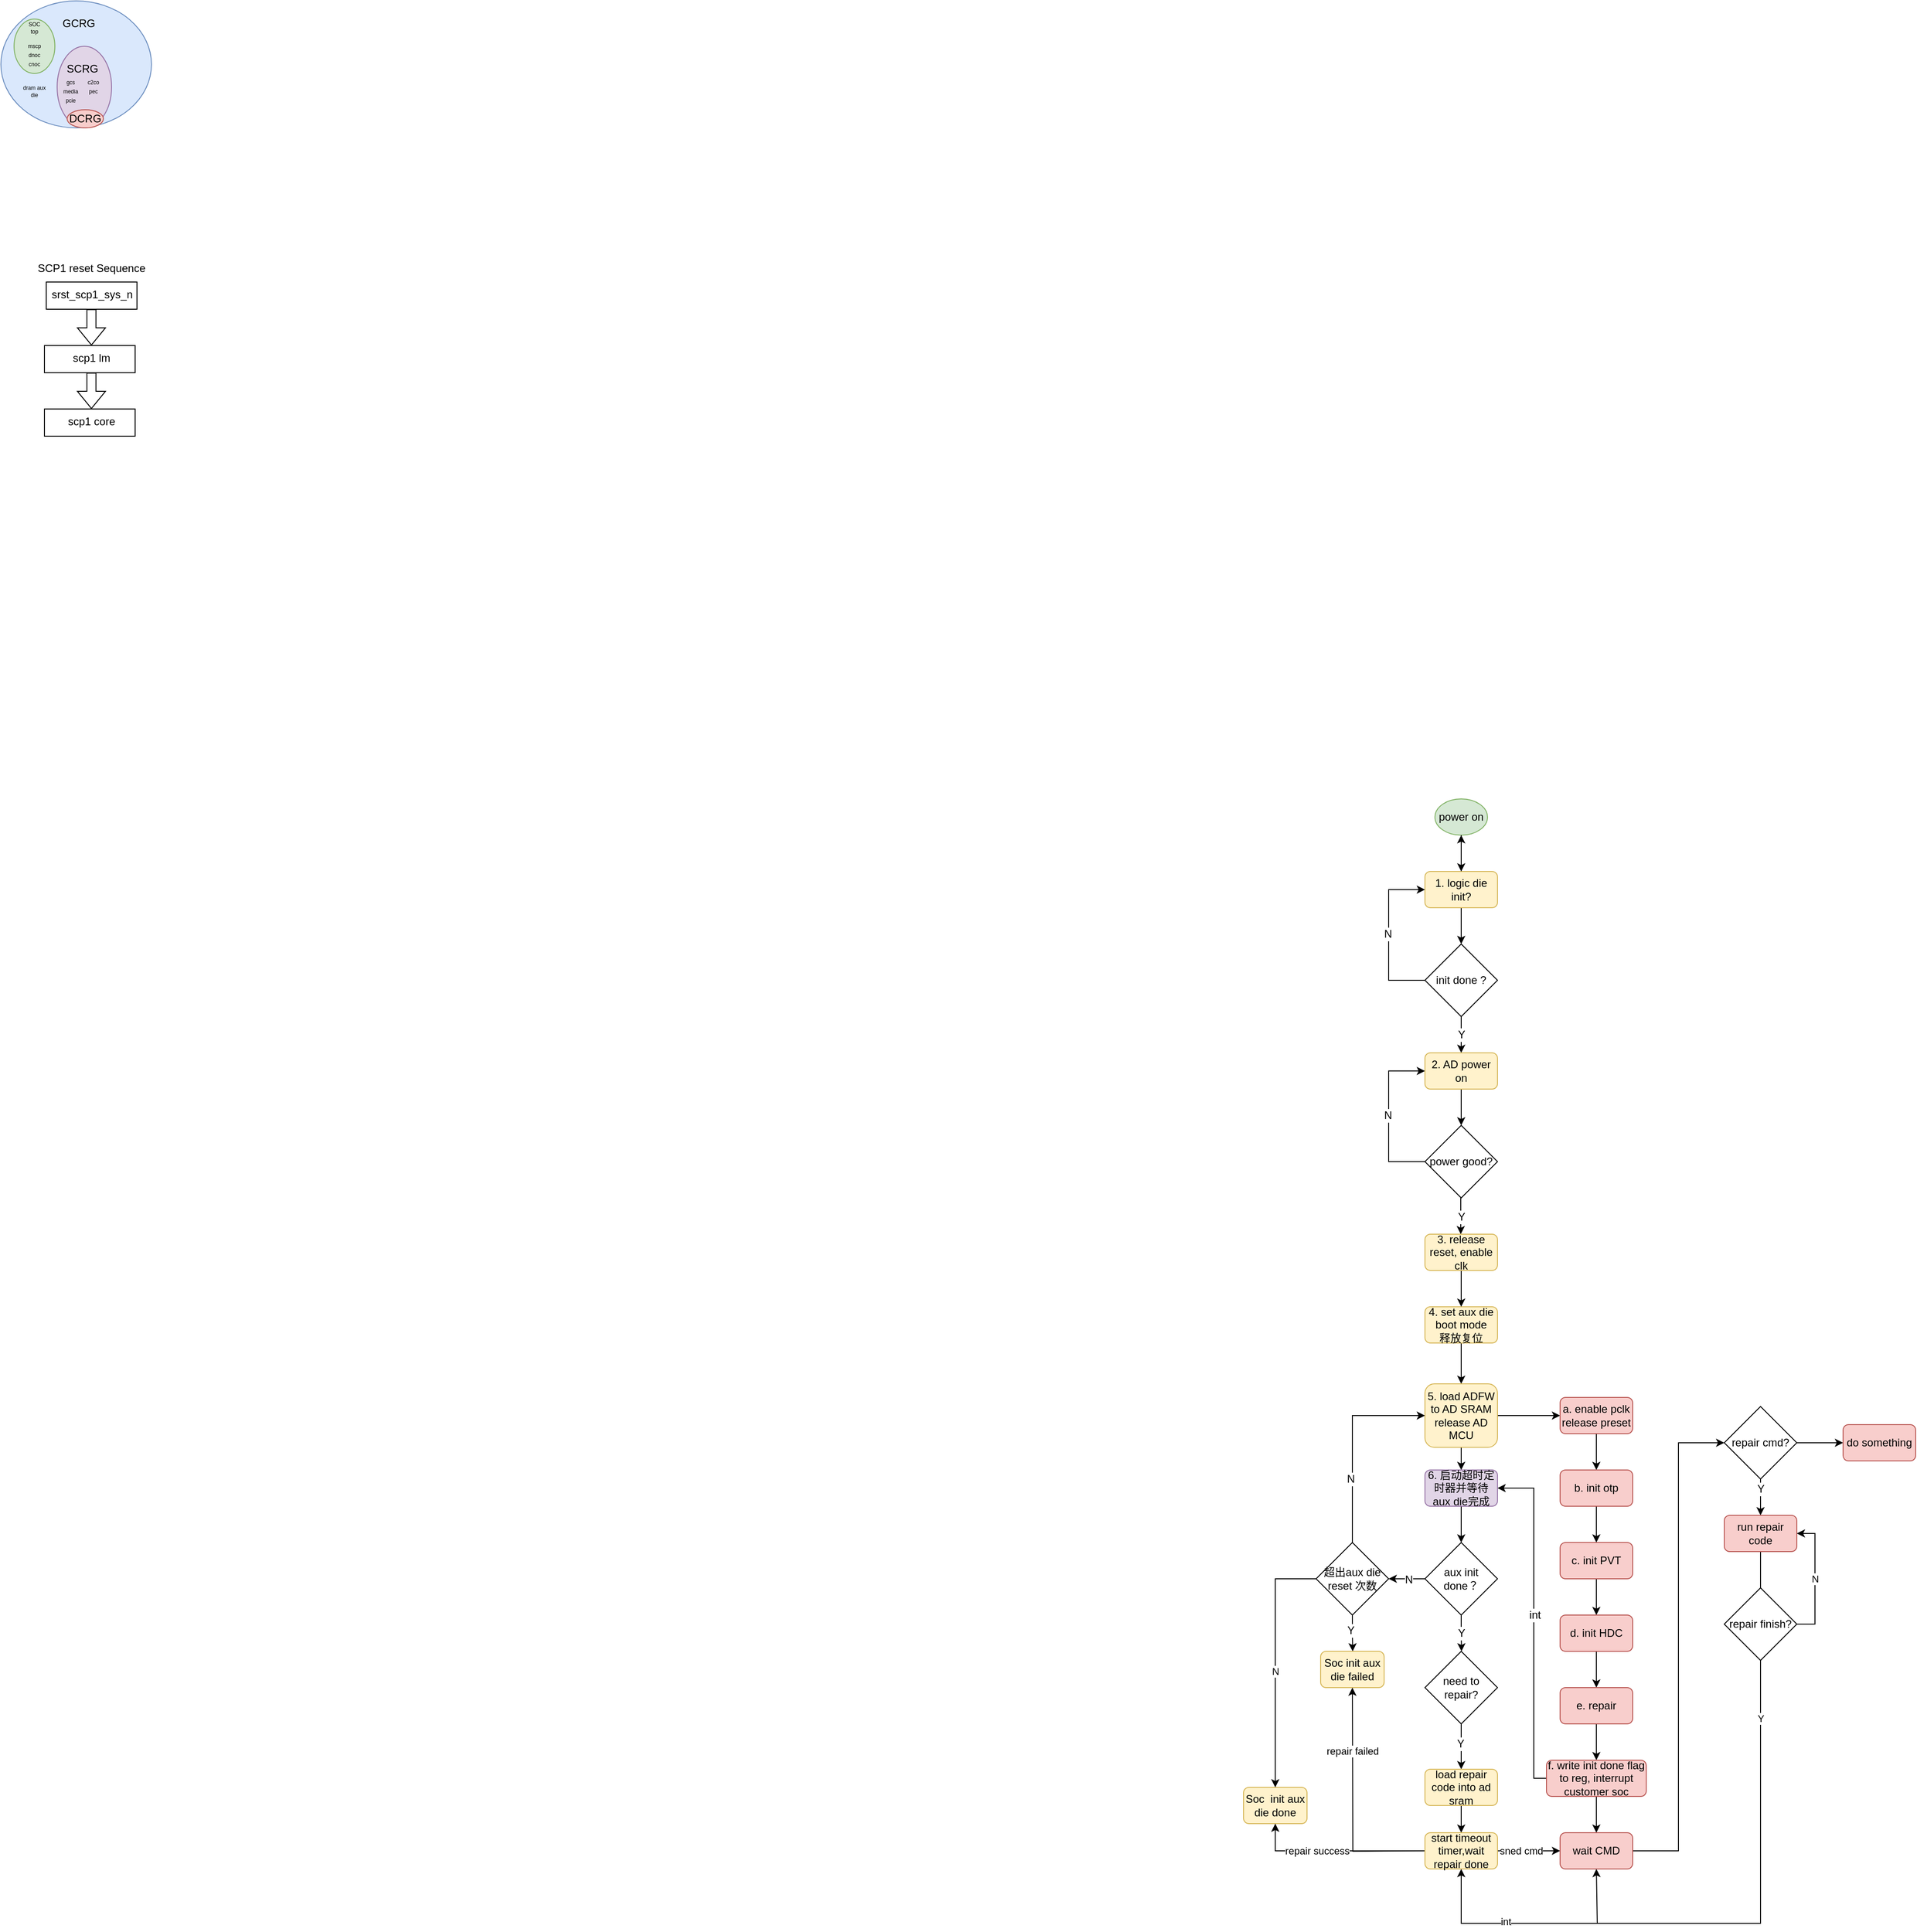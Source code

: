 <mxfile version="25.0.1">
  <diagram name="第 1 页" id="46fL1lXNJR9uM7ggilB-">
    <mxGraphModel dx="1378" dy="832" grid="1" gridSize="10" guides="1" tooltips="1" connect="1" arrows="1" fold="1" page="1" pageScale="1" pageWidth="3300" pageHeight="4681" math="0" shadow="0">
      <root>
        <mxCell id="0" />
        <mxCell id="1" parent="0" />
        <mxCell id="43JC9lhxO4K5G4KCc76D-29" value="" style="group" parent="1" vertex="1" connectable="0">
          <mxGeometry x="50" y="90" width="166" height="140" as="geometry" />
        </mxCell>
        <mxCell id="43JC9lhxO4K5G4KCc76D-1" value="" style="ellipse;whiteSpace=wrap;html=1;fillColor=#dae8fc;strokeColor=#6c8ebf;" parent="43JC9lhxO4K5G4KCc76D-29" vertex="1">
          <mxGeometry width="166" height="140" as="geometry" />
        </mxCell>
        <mxCell id="43JC9lhxO4K5G4KCc76D-12" value="" style="ellipse;whiteSpace=wrap;html=1;fillColor=#d5e8d4;strokeColor=#82b366;" parent="43JC9lhxO4K5G4KCc76D-29" vertex="1">
          <mxGeometry x="14.5" y="20" width="45" height="60" as="geometry" />
        </mxCell>
        <mxCell id="43JC9lhxO4K5G4KCc76D-3" value="GCRG" style="text;html=1;align=center;verticalAlign=middle;whiteSpace=wrap;rounded=0;" parent="43JC9lhxO4K5G4KCc76D-29" vertex="1">
          <mxGeometry x="73" y="20" width="26" height="10" as="geometry" />
        </mxCell>
        <mxCell id="43JC9lhxO4K5G4KCc76D-4" value="mscp" style="text;html=1;align=center;verticalAlign=middle;whiteSpace=wrap;rounded=0;fontSize=6;" parent="43JC9lhxO4K5G4KCc76D-29" vertex="1">
          <mxGeometry x="22" y="40" width="30" height="20" as="geometry" />
        </mxCell>
        <mxCell id="43JC9lhxO4K5G4KCc76D-5" value="dnoc" style="text;html=1;align=center;verticalAlign=middle;whiteSpace=wrap;rounded=0;fontSize=6;" parent="43JC9lhxO4K5G4KCc76D-29" vertex="1">
          <mxGeometry x="22" y="50" width="30" height="20" as="geometry" />
        </mxCell>
        <mxCell id="43JC9lhxO4K5G4KCc76D-6" value="cnoc" style="text;html=1;align=center;verticalAlign=middle;whiteSpace=wrap;rounded=0;fontSize=6;" parent="43JC9lhxO4K5G4KCc76D-29" vertex="1">
          <mxGeometry x="22" y="60" width="30" height="20" as="geometry" />
        </mxCell>
        <mxCell id="43JC9lhxO4K5G4KCc76D-10" value="dram aux die" style="text;html=1;align=center;verticalAlign=middle;whiteSpace=wrap;rounded=0;fontSize=6;" parent="43JC9lhxO4K5G4KCc76D-29" vertex="1">
          <mxGeometry x="22" y="90" width="30" height="20" as="geometry" />
        </mxCell>
        <mxCell id="43JC9lhxO4K5G4KCc76D-15" value="" style="ellipse;whiteSpace=wrap;html=1;fillColor=#e1d5e7;strokeColor=#9673a6;" parent="43JC9lhxO4K5G4KCc76D-29" vertex="1">
          <mxGeometry x="62" y="50" width="60" height="90" as="geometry" />
        </mxCell>
        <mxCell id="43JC9lhxO4K5G4KCc76D-14" value="SOC&lt;div&gt;top&lt;/div&gt;" style="text;html=1;align=center;verticalAlign=middle;whiteSpace=wrap;rounded=0;fontSize=6;" parent="43JC9lhxO4K5G4KCc76D-29" vertex="1">
          <mxGeometry x="22" y="20" width="30" height="20" as="geometry" />
        </mxCell>
        <mxCell id="43JC9lhxO4K5G4KCc76D-16" value="SCRG" style="text;html=1;align=center;verticalAlign=middle;whiteSpace=wrap;rounded=0;" parent="43JC9lhxO4K5G4KCc76D-29" vertex="1">
          <mxGeometry x="76.5" y="70" width="26" height="10" as="geometry" />
        </mxCell>
        <mxCell id="43JC9lhxO4K5G4KCc76D-17" value="gcs" style="text;html=1;align=center;verticalAlign=middle;whiteSpace=wrap;rounded=0;fontSize=6;" parent="43JC9lhxO4K5G4KCc76D-29" vertex="1">
          <mxGeometry x="62" y="80" width="30" height="20" as="geometry" />
        </mxCell>
        <mxCell id="43JC9lhxO4K5G4KCc76D-19" value="media" style="text;html=1;align=center;verticalAlign=middle;whiteSpace=wrap;rounded=0;fontSize=6;" parent="43JC9lhxO4K5G4KCc76D-29" vertex="1">
          <mxGeometry x="62" y="90" width="30" height="20" as="geometry" />
        </mxCell>
        <mxCell id="43JC9lhxO4K5G4KCc76D-20" value="pcie" style="text;html=1;align=center;verticalAlign=middle;whiteSpace=wrap;rounded=0;fontSize=6;" parent="43JC9lhxO4K5G4KCc76D-29" vertex="1">
          <mxGeometry x="62" y="100" width="30" height="20" as="geometry" />
        </mxCell>
        <mxCell id="43JC9lhxO4K5G4KCc76D-22" value="c2co" style="text;html=1;align=center;verticalAlign=middle;whiteSpace=wrap;rounded=0;fontSize=6;" parent="43JC9lhxO4K5G4KCc76D-29" vertex="1">
          <mxGeometry x="87" y="80" width="30" height="20" as="geometry" />
        </mxCell>
        <mxCell id="43JC9lhxO4K5G4KCc76D-23" value="pec" style="text;html=1;align=center;verticalAlign=middle;whiteSpace=wrap;rounded=0;fontSize=6;" parent="43JC9lhxO4K5G4KCc76D-29" vertex="1">
          <mxGeometry x="87" y="90" width="30" height="20" as="geometry" />
        </mxCell>
        <mxCell id="43JC9lhxO4K5G4KCc76D-24" value="DCRG" style="ellipse;whiteSpace=wrap;html=1;fillColor=#f8cecc;strokeColor=#b85450;" parent="43JC9lhxO4K5G4KCc76D-29" vertex="1">
          <mxGeometry x="73" y="120" width="40" height="20" as="geometry" />
        </mxCell>
        <mxCell id="43JC9lhxO4K5G4KCc76D-36" value="" style="group" parent="1" vertex="1" connectable="0">
          <mxGeometry x="84" y="370" width="132" height="200" as="geometry" />
        </mxCell>
        <mxCell id="43JC9lhxO4K5G4KCc76D-25" value="SCP1 reset Sequence" style="text;html=1;align=center;verticalAlign=middle;whiteSpace=wrap;rounded=0;" parent="43JC9lhxO4K5G4KCc76D-36" vertex="1">
          <mxGeometry width="132" height="30" as="geometry" />
        </mxCell>
        <mxCell id="43JC9lhxO4K5G4KCc76D-27" value="" style="rounded=0;whiteSpace=wrap;html=1;" parent="43JC9lhxO4K5G4KCc76D-36" vertex="1">
          <mxGeometry x="16" y="30" width="100" height="30" as="geometry" />
        </mxCell>
        <mxCell id="43JC9lhxO4K5G4KCc76D-26" value="&lt;div data-page-id=&quot;Pw6XdwjNvok7TUxngfVcSIKwnlc&quot; data-lark-html-role=&quot;root&quot; data-docx-has-block-data=&quot;false&quot;&gt;&lt;div class=&quot;ace-line ace-line old-record-id-SQWmdt7z1oqKN5xYYuCcsvaNnDd&quot;&gt;srst_scp1_sys_n&lt;/div&gt;&lt;/div&gt;&lt;span data-lark-record-data=&quot;{&amp;quot;rootId&amp;quot;:&amp;quot;Pw6XdwjNvok7TUxngfVcSIKwnlc&amp;quot;,&amp;quot;text&amp;quot;:{&amp;quot;initialAttributedTexts&amp;quot;:{&amp;quot;text&amp;quot;:{&amp;quot;0&amp;quot;:&amp;quot;srst_scp1_sys_n&amp;quot;},&amp;quot;attribs&amp;quot;:{&amp;quot;0&amp;quot;:&amp;quot;*0+f&amp;quot;}},&amp;quot;apool&amp;quot;:{&amp;quot;numToAttrib&amp;quot;:{&amp;quot;0&amp;quot;:[&amp;quot;author&amp;quot;,&amp;quot;7396181384320237572&amp;quot;]},&amp;quot;nextNum&amp;quot;:1}},&amp;quot;type&amp;quot;:&amp;quot;text&amp;quot;,&amp;quot;referenceRecordMap&amp;quot;:{},&amp;quot;extra&amp;quot;:{&amp;quot;channel&amp;quot;:&amp;quot;saas&amp;quot;,&amp;quot;pasteRandomId&amp;quot;:&amp;quot;677e7be1-af29-4d60-ab0a-0fdef0c1a2f3&amp;quot;,&amp;quot;mention_page_title&amp;quot;:{},&amp;quot;external_mention_url&amp;quot;:{}},&amp;quot;isKeepQuoteContainer&amp;quot;:false,&amp;quot;isFromCode&amp;quot;:false,&amp;quot;selection&amp;quot;:[{&amp;quot;id&amp;quot;:1236,&amp;quot;type&amp;quot;:&amp;quot;text&amp;quot;,&amp;quot;selection&amp;quot;:{&amp;quot;start&amp;quot;:0,&amp;quot;end&amp;quot;:15},&amp;quot;recordId&amp;quot;:&amp;quot;SQWmdt7z1oqKN5xYYuCcsvaNnDd&amp;quot;}],&amp;quot;payloadMap&amp;quot;:{},&amp;quot;isCut&amp;quot;:false}&quot; data-lark-record-format=&quot;docx/text&quot; class=&quot;lark-record-clipboard&quot;&gt;&lt;/span&gt;" style="text;whiteSpace=wrap;html=1;" parent="43JC9lhxO4K5G4KCc76D-36" vertex="1">
          <mxGeometry x="20" y="30" width="96" height="20" as="geometry" />
        </mxCell>
        <mxCell id="43JC9lhxO4K5G4KCc76D-28" value="" style="shape=flexArrow;endArrow=classic;html=1;rounded=0;" parent="43JC9lhxO4K5G4KCc76D-36" edge="1">
          <mxGeometry width="50" height="50" relative="1" as="geometry">
            <mxPoint x="65.8" y="60" as="sourcePoint" />
            <mxPoint x="65.8" y="100" as="targetPoint" />
          </mxGeometry>
        </mxCell>
        <mxCell id="43JC9lhxO4K5G4KCc76D-31" value="" style="rounded=0;whiteSpace=wrap;html=1;" parent="43JC9lhxO4K5G4KCc76D-36" vertex="1">
          <mxGeometry x="14" y="100" width="100" height="30" as="geometry" />
        </mxCell>
        <mxCell id="43JC9lhxO4K5G4KCc76D-32" value="&lt;div data-docx-has-block-data=&quot;false&quot; data-lark-html-role=&quot;root&quot; data-page-id=&quot;Pw6XdwjNvok7TUxngfVcSIKwnlc&quot;&gt;&lt;div class=&quot;ace-line ace-line old-record-id-SQWmdt7z1oqKN5xYYuCcsvaNnDd&quot;&gt;scp1 lm&lt;/div&gt;&lt;/div&gt;&lt;span class=&quot;lark-record-clipboard&quot; data-lark-record-format=&quot;docx/text&quot; data-lark-record-data=&quot;{&amp;quot;rootId&amp;quot;:&amp;quot;Pw6XdwjNvok7TUxngfVcSIKwnlc&amp;quot;,&amp;quot;text&amp;quot;:{&amp;quot;initialAttributedTexts&amp;quot;:{&amp;quot;text&amp;quot;:{&amp;quot;0&amp;quot;:&amp;quot;srst_scp1_sys_n&amp;quot;},&amp;quot;attribs&amp;quot;:{&amp;quot;0&amp;quot;:&amp;quot;*0+f&amp;quot;}},&amp;quot;apool&amp;quot;:{&amp;quot;numToAttrib&amp;quot;:{&amp;quot;0&amp;quot;:[&amp;quot;author&amp;quot;,&amp;quot;7396181384320237572&amp;quot;]},&amp;quot;nextNum&amp;quot;:1}},&amp;quot;type&amp;quot;:&amp;quot;text&amp;quot;,&amp;quot;referenceRecordMap&amp;quot;:{},&amp;quot;extra&amp;quot;:{&amp;quot;channel&amp;quot;:&amp;quot;saas&amp;quot;,&amp;quot;pasteRandomId&amp;quot;:&amp;quot;677e7be1-af29-4d60-ab0a-0fdef0c1a2f3&amp;quot;,&amp;quot;mention_page_title&amp;quot;:{},&amp;quot;external_mention_url&amp;quot;:{}},&amp;quot;isKeepQuoteContainer&amp;quot;:false,&amp;quot;isFromCode&amp;quot;:false,&amp;quot;selection&amp;quot;:[{&amp;quot;id&amp;quot;:1236,&amp;quot;type&amp;quot;:&amp;quot;text&amp;quot;,&amp;quot;selection&amp;quot;:{&amp;quot;start&amp;quot;:0,&amp;quot;end&amp;quot;:15},&amp;quot;recordId&amp;quot;:&amp;quot;SQWmdt7z1oqKN5xYYuCcsvaNnDd&amp;quot;}],&amp;quot;payloadMap&amp;quot;:{},&amp;quot;isCut&amp;quot;:false}&quot;&gt;&lt;/span&gt;" style="text;whiteSpace=wrap;html=1;align=center;" parent="43JC9lhxO4K5G4KCc76D-36" vertex="1">
          <mxGeometry x="18" y="100" width="96" height="25" as="geometry" />
        </mxCell>
        <mxCell id="43JC9lhxO4K5G4KCc76D-33" value="" style="rounded=0;whiteSpace=wrap;html=1;" parent="43JC9lhxO4K5G4KCc76D-36" vertex="1">
          <mxGeometry x="14" y="170" width="100" height="30" as="geometry" />
        </mxCell>
        <mxCell id="43JC9lhxO4K5G4KCc76D-34" value="&lt;div data-docx-has-block-data=&quot;false&quot; data-lark-html-role=&quot;root&quot; data-page-id=&quot;Pw6XdwjNvok7TUxngfVcSIKwnlc&quot;&gt;&lt;div class=&quot;ace-line ace-line old-record-id-SQWmdt7z1oqKN5xYYuCcsvaNnDd&quot;&gt;scp1 core&lt;/div&gt;&lt;/div&gt;&lt;span class=&quot;lark-record-clipboard&quot; data-lark-record-format=&quot;docx/text&quot; data-lark-record-data=&quot;{&amp;quot;rootId&amp;quot;:&amp;quot;Pw6XdwjNvok7TUxngfVcSIKwnlc&amp;quot;,&amp;quot;text&amp;quot;:{&amp;quot;initialAttributedTexts&amp;quot;:{&amp;quot;text&amp;quot;:{&amp;quot;0&amp;quot;:&amp;quot;srst_scp1_sys_n&amp;quot;},&amp;quot;attribs&amp;quot;:{&amp;quot;0&amp;quot;:&amp;quot;*0+f&amp;quot;}},&amp;quot;apool&amp;quot;:{&amp;quot;numToAttrib&amp;quot;:{&amp;quot;0&amp;quot;:[&amp;quot;author&amp;quot;,&amp;quot;7396181384320237572&amp;quot;]},&amp;quot;nextNum&amp;quot;:1}},&amp;quot;type&amp;quot;:&amp;quot;text&amp;quot;,&amp;quot;referenceRecordMap&amp;quot;:{},&amp;quot;extra&amp;quot;:{&amp;quot;channel&amp;quot;:&amp;quot;saas&amp;quot;,&amp;quot;pasteRandomId&amp;quot;:&amp;quot;677e7be1-af29-4d60-ab0a-0fdef0c1a2f3&amp;quot;,&amp;quot;mention_page_title&amp;quot;:{},&amp;quot;external_mention_url&amp;quot;:{}},&amp;quot;isKeepQuoteContainer&amp;quot;:false,&amp;quot;isFromCode&amp;quot;:false,&amp;quot;selection&amp;quot;:[{&amp;quot;id&amp;quot;:1236,&amp;quot;type&amp;quot;:&amp;quot;text&amp;quot;,&amp;quot;selection&amp;quot;:{&amp;quot;start&amp;quot;:0,&amp;quot;end&amp;quot;:15},&amp;quot;recordId&amp;quot;:&amp;quot;SQWmdt7z1oqKN5xYYuCcsvaNnDd&amp;quot;}],&amp;quot;payloadMap&amp;quot;:{},&amp;quot;isCut&amp;quot;:false}&quot;&gt;&lt;/span&gt;" style="text;whiteSpace=wrap;html=1;align=center;" parent="43JC9lhxO4K5G4KCc76D-36" vertex="1">
          <mxGeometry x="18" y="170" width="96" height="25" as="geometry" />
        </mxCell>
        <mxCell id="43JC9lhxO4K5G4KCc76D-35" value="" style="shape=flexArrow;endArrow=classic;html=1;rounded=0;" parent="43JC9lhxO4K5G4KCc76D-36" edge="1">
          <mxGeometry width="50" height="50" relative="1" as="geometry">
            <mxPoint x="65.8" y="130" as="sourcePoint" />
            <mxPoint x="65.8" y="170" as="targetPoint" />
          </mxGeometry>
        </mxCell>
        <mxCell id="43JC9lhxO4K5G4KCc76D-128" value="&lt;font&gt;Soc&amp;nbsp; init aux die done&lt;/font&gt;" style="rounded=1;whiteSpace=wrap;html=1;strokeColor=#d6b656;align=center;verticalAlign=middle;fontFamily=Helvetica;fontSize=12;fillColor=#fff2cc;" parent="1" vertex="1">
          <mxGeometry x="1420" y="2060" width="70" height="40" as="geometry" />
        </mxCell>
        <mxCell id="43JC9lhxO4K5G4KCc76D-132" style="edgeStyle=orthogonalEdgeStyle;rounded=0;orthogonalLoop=1;jettySize=auto;html=1;exitX=0;exitY=0.5;exitDx=0;exitDy=0;entryX=0.5;entryY=0;entryDx=0;entryDy=0;fontFamily=Helvetica;fontSize=12;fontColor=default;" parent="1" source="43JC9lhxO4K5G4KCc76D-95" target="43JC9lhxO4K5G4KCc76D-128" edge="1">
          <mxGeometry relative="1" as="geometry" />
        </mxCell>
        <mxCell id="n-foMxT4vimPVONzCJGZ-13" value="N" style="edgeLabel;html=1;align=center;verticalAlign=middle;resizable=0;points=[];" vertex="1" connectable="0" parent="43JC9lhxO4K5G4KCc76D-132">
          <mxGeometry x="0.068" y="-4" relative="1" as="geometry">
            <mxPoint x="4" as="offset" />
          </mxGeometry>
        </mxCell>
        <mxCell id="43JC9lhxO4K5G4KCc76D-37" value="power on" style="ellipse;whiteSpace=wrap;html=1;fillColor=#d5e8d4;strokeColor=#82b366;" parent="1" vertex="1">
          <mxGeometry x="1631" y="970" width="58" height="40" as="geometry" />
        </mxCell>
        <mxCell id="43JC9lhxO4K5G4KCc76D-45" style="edgeStyle=orthogonalEdgeStyle;rounded=0;orthogonalLoop=1;jettySize=auto;html=1;exitX=0.5;exitY=1;exitDx=0;exitDy=0;entryX=0.5;entryY=0;entryDx=0;entryDy=0;fontFamily=Helvetica;fontSize=12;fontColor=default;" parent="1" source="43JC9lhxO4K5G4KCc76D-39" target="43JC9lhxO4K5G4KCc76D-42" edge="1">
          <mxGeometry relative="1" as="geometry" />
        </mxCell>
        <mxCell id="n-foMxT4vimPVONzCJGZ-1" value="" style="edgeStyle=orthogonalEdgeStyle;rounded=0;orthogonalLoop=1;jettySize=auto;html=1;" edge="1" parent="1" source="43JC9lhxO4K5G4KCc76D-39" target="43JC9lhxO4K5G4KCc76D-37">
          <mxGeometry relative="1" as="geometry" />
        </mxCell>
        <mxCell id="43JC9lhxO4K5G4KCc76D-39" value="&lt;font&gt;1. logic die init?&lt;/font&gt;" style="rounded=1;whiteSpace=wrap;html=1;strokeColor=#d6b656;align=center;verticalAlign=middle;fontFamily=Helvetica;fontSize=12;fillColor=#fff2cc;" parent="1" vertex="1">
          <mxGeometry x="1620" y="1050" width="80" height="40" as="geometry" />
        </mxCell>
        <mxCell id="43JC9lhxO4K5G4KCc76D-40" value="" style="endArrow=classic;html=1;rounded=0;fontFamily=Helvetica;fontSize=12;fontColor=default;exitX=0.5;exitY=1;exitDx=0;exitDy=0;entryX=0.5;entryY=0;entryDx=0;entryDy=0;" parent="1" source="43JC9lhxO4K5G4KCc76D-37" target="43JC9lhxO4K5G4KCc76D-39" edge="1">
          <mxGeometry width="50" height="50" relative="1" as="geometry">
            <mxPoint x="1660" y="1080" as="sourcePoint" />
            <mxPoint x="1710" y="1030" as="targetPoint" />
          </mxGeometry>
        </mxCell>
        <mxCell id="43JC9lhxO4K5G4KCc76D-50" style="edgeStyle=orthogonalEdgeStyle;rounded=0;orthogonalLoop=1;jettySize=auto;html=1;exitX=0.5;exitY=1;exitDx=0;exitDy=0;entryX=0.5;entryY=0;entryDx=0;entryDy=0;fontFamily=Helvetica;fontSize=12;fontColor=default;" parent="1" source="43JC9lhxO4K5G4KCc76D-42" target="43JC9lhxO4K5G4KCc76D-49" edge="1">
          <mxGeometry relative="1" as="geometry" />
        </mxCell>
        <mxCell id="43JC9lhxO4K5G4KCc76D-51" value="Y" style="edgeLabel;html=1;align=center;verticalAlign=middle;resizable=0;points=[];strokeColor=default;fontFamily=Helvetica;fontSize=12;fontColor=default;fillColor=default;" parent="43JC9lhxO4K5G4KCc76D-50" vertex="1" connectable="0">
          <mxGeometry x="-0.568" y="-1" relative="1" as="geometry">
            <mxPoint x="1" y="11" as="offset" />
          </mxGeometry>
        </mxCell>
        <mxCell id="43JC9lhxO4K5G4KCc76D-42" value="&lt;font&gt;init done ?&lt;/font&gt;" style="rhombus;whiteSpace=wrap;html=1;strokeColor=default;align=center;verticalAlign=middle;fontFamily=Helvetica;fontSize=12;fontColor=default;fillColor=default;" parent="1" vertex="1">
          <mxGeometry x="1620" y="1130" width="80" height="80" as="geometry" />
        </mxCell>
        <mxCell id="43JC9lhxO4K5G4KCc76D-46" value="" style="endArrow=classic;html=1;rounded=0;fontFamily=Helvetica;fontSize=12;fontColor=default;exitX=0;exitY=0.5;exitDx=0;exitDy=0;entryX=0;entryY=0.5;entryDx=0;entryDy=0;" parent="1" target="43JC9lhxO4K5G4KCc76D-39" edge="1">
          <mxGeometry width="50" height="50" relative="1" as="geometry">
            <mxPoint x="1620" y="1170" as="sourcePoint" />
            <mxPoint x="1620" y="1080" as="targetPoint" />
            <Array as="points">
              <mxPoint x="1580" y="1170" />
              <mxPoint x="1580" y="1070" />
            </Array>
          </mxGeometry>
        </mxCell>
        <mxCell id="43JC9lhxO4K5G4KCc76D-47" value="N" style="edgeLabel;html=1;align=center;verticalAlign=middle;resizable=0;points=[];strokeColor=default;fontFamily=Helvetica;fontSize=12;fontColor=default;fillColor=default;" parent="43JC9lhxO4K5G4KCc76D-46" vertex="1" connectable="0">
          <mxGeometry x="0.012" y="1" relative="1" as="geometry">
            <mxPoint as="offset" />
          </mxGeometry>
        </mxCell>
        <mxCell id="43JC9lhxO4K5G4KCc76D-57" style="edgeStyle=orthogonalEdgeStyle;rounded=0;orthogonalLoop=1;jettySize=auto;html=1;exitX=0.5;exitY=1;exitDx=0;exitDy=0;entryX=0.5;entryY=0;entryDx=0;entryDy=0;fontFamily=Helvetica;fontSize=12;fontColor=default;" parent="1" source="43JC9lhxO4K5G4KCc76D-49" target="43JC9lhxO4K5G4KCc76D-52" edge="1">
          <mxGeometry relative="1" as="geometry" />
        </mxCell>
        <mxCell id="43JC9lhxO4K5G4KCc76D-49" value="&lt;font&gt;2. AD power on&lt;/font&gt;" style="rounded=1;whiteSpace=wrap;html=1;strokeColor=#d6b656;align=center;verticalAlign=middle;fontFamily=Helvetica;fontSize=12;fillColor=#fff2cc;" parent="1" vertex="1">
          <mxGeometry x="1620" y="1250" width="80" height="40" as="geometry" />
        </mxCell>
        <mxCell id="43JC9lhxO4K5G4KCc76D-52" value="&lt;font&gt;power good?&lt;/font&gt;" style="rhombus;whiteSpace=wrap;html=1;strokeColor=default;align=center;verticalAlign=middle;fontFamily=Helvetica;fontSize=12;fontColor=default;fillColor=default;" parent="1" vertex="1">
          <mxGeometry x="1620" y="1330" width="80" height="80" as="geometry" />
        </mxCell>
        <mxCell id="43JC9lhxO4K5G4KCc76D-55" value="" style="endArrow=classic;html=1;rounded=0;fontFamily=Helvetica;fontSize=12;fontColor=default;exitX=0;exitY=0.5;exitDx=0;exitDy=0;entryX=0;entryY=0.5;entryDx=0;entryDy=0;" parent="1" edge="1">
          <mxGeometry width="50" height="50" relative="1" as="geometry">
            <mxPoint x="1620" y="1370" as="sourcePoint" />
            <mxPoint x="1620" y="1270" as="targetPoint" />
            <Array as="points">
              <mxPoint x="1580" y="1370" />
              <mxPoint x="1580" y="1270" />
            </Array>
          </mxGeometry>
        </mxCell>
        <mxCell id="43JC9lhxO4K5G4KCc76D-56" value="N" style="edgeLabel;html=1;align=center;verticalAlign=middle;resizable=0;points=[];strokeColor=default;fontFamily=Helvetica;fontSize=12;fontColor=default;fillColor=default;" parent="43JC9lhxO4K5G4KCc76D-55" vertex="1" connectable="0">
          <mxGeometry x="0.012" y="1" relative="1" as="geometry">
            <mxPoint as="offset" />
          </mxGeometry>
        </mxCell>
        <mxCell id="43JC9lhxO4K5G4KCc76D-58" style="edgeStyle=orthogonalEdgeStyle;rounded=0;orthogonalLoop=1;jettySize=auto;html=1;exitX=0.5;exitY=1;exitDx=0;exitDy=0;entryX=0.5;entryY=0;entryDx=0;entryDy=0;fontFamily=Helvetica;fontSize=12;fontColor=default;" parent="1" edge="1">
          <mxGeometry relative="1" as="geometry">
            <mxPoint x="1659.5" y="1410" as="sourcePoint" />
            <mxPoint x="1659.5" y="1450" as="targetPoint" />
            <Array as="points">
              <mxPoint x="1659.5" y="1431" />
              <mxPoint x="1660.5" y="1431" />
              <mxPoint x="1660.5" y="1430" />
              <mxPoint x="1659.5" y="1430" />
            </Array>
          </mxGeometry>
        </mxCell>
        <mxCell id="43JC9lhxO4K5G4KCc76D-59" value="Y" style="edgeLabel;html=1;align=center;verticalAlign=middle;resizable=0;points=[];strokeColor=default;fontFamily=Helvetica;fontSize=12;fontColor=default;fillColor=default;" parent="43JC9lhxO4K5G4KCc76D-58" vertex="1" connectable="0">
          <mxGeometry x="-0.568" y="-1" relative="1" as="geometry">
            <mxPoint x="1" y="11" as="offset" />
          </mxGeometry>
        </mxCell>
        <mxCell id="43JC9lhxO4K5G4KCc76D-62" style="edgeStyle=orthogonalEdgeStyle;rounded=0;orthogonalLoop=1;jettySize=auto;html=1;exitX=0.5;exitY=1;exitDx=0;exitDy=0;entryX=0.5;entryY=0;entryDx=0;entryDy=0;fontFamily=Helvetica;fontSize=12;fontColor=default;" parent="1" source="43JC9lhxO4K5G4KCc76D-60" target="43JC9lhxO4K5G4KCc76D-61" edge="1">
          <mxGeometry relative="1" as="geometry" />
        </mxCell>
        <mxCell id="43JC9lhxO4K5G4KCc76D-60" value="&lt;font&gt;4. set aux die boot mode&lt;/font&gt;&lt;div&gt;&lt;font&gt;释放复位&lt;/font&gt;&lt;/div&gt;" style="rounded=1;whiteSpace=wrap;html=1;strokeColor=#d6b656;align=center;verticalAlign=middle;fontFamily=Helvetica;fontSize=12;fillColor=#fff2cc;" parent="1" vertex="1">
          <mxGeometry x="1620" y="1530" width="80" height="40" as="geometry" />
        </mxCell>
        <mxCell id="43JC9lhxO4K5G4KCc76D-64" value="" style="edgeStyle=orthogonalEdgeStyle;rounded=0;orthogonalLoop=1;jettySize=auto;html=1;fontFamily=Helvetica;fontSize=12;fontColor=default;entryX=0;entryY=0.5;entryDx=0;entryDy=0;" parent="1" source="43JC9lhxO4K5G4KCc76D-61" target="43JC9lhxO4K5G4KCc76D-65" edge="1">
          <mxGeometry relative="1" as="geometry">
            <mxPoint x="1740" y="1650" as="targetPoint" />
          </mxGeometry>
        </mxCell>
        <mxCell id="43JC9lhxO4K5G4KCc76D-80" style="edgeStyle=orthogonalEdgeStyle;rounded=0;orthogonalLoop=1;jettySize=auto;html=1;exitX=0.5;exitY=1;exitDx=0;exitDy=0;entryX=0.5;entryY=0;entryDx=0;entryDy=0;fontFamily=Helvetica;fontSize=12;fontColor=default;" parent="1" source="43JC9lhxO4K5G4KCc76D-61" edge="1">
          <mxGeometry relative="1" as="geometry">
            <mxPoint x="1660" y="1710" as="targetPoint" />
          </mxGeometry>
        </mxCell>
        <mxCell id="43JC9lhxO4K5G4KCc76D-61" value="&lt;div style=&quot;&quot;&gt;&lt;span style=&quot;background-color: initial;&quot;&gt;5. load ADFW to AD SRAM&lt;/span&gt;&lt;/div&gt;&lt;div style=&quot;&quot;&gt;&lt;font&gt;release AD MCU&lt;/font&gt;&lt;/div&gt;" style="rounded=1;whiteSpace=wrap;html=1;strokeColor=#d6b656;align=center;verticalAlign=middle;fontFamily=Helvetica;fontSize=12;fillColor=#fff2cc;" parent="1" vertex="1">
          <mxGeometry x="1620" y="1615" width="80" height="70" as="geometry" />
        </mxCell>
        <mxCell id="43JC9lhxO4K5G4KCc76D-69" style="edgeStyle=orthogonalEdgeStyle;rounded=0;orthogonalLoop=1;jettySize=auto;html=1;exitX=0.5;exitY=1;exitDx=0;exitDy=0;fontFamily=Helvetica;fontSize=12;fontColor=default;" parent="1" source="43JC9lhxO4K5G4KCc76D-65" target="43JC9lhxO4K5G4KCc76D-68" edge="1">
          <mxGeometry relative="1" as="geometry" />
        </mxCell>
        <mxCell id="43JC9lhxO4K5G4KCc76D-65" value="a. enable pclk release preset" style="rounded=1;whiteSpace=wrap;html=1;strokeColor=#b85450;align=center;verticalAlign=middle;fontFamily=Helvetica;fontSize=12;fillColor=#f8cecc;" parent="1" vertex="1">
          <mxGeometry x="1769" y="1630" width="80" height="40" as="geometry" />
        </mxCell>
        <mxCell id="43JC9lhxO4K5G4KCc76D-75" style="edgeStyle=orthogonalEdgeStyle;rounded=0;orthogonalLoop=1;jettySize=auto;html=1;exitX=0.5;exitY=1;exitDx=0;exitDy=0;entryX=0.5;entryY=0;entryDx=0;entryDy=0;fontFamily=Helvetica;fontSize=12;fontColor=default;" parent="1" source="43JC9lhxO4K5G4KCc76D-68" target="43JC9lhxO4K5G4KCc76D-74" edge="1">
          <mxGeometry relative="1" as="geometry" />
        </mxCell>
        <mxCell id="43JC9lhxO4K5G4KCc76D-68" value="b. init otp" style="rounded=1;whiteSpace=wrap;html=1;strokeColor=#b85450;align=center;verticalAlign=middle;fontFamily=Helvetica;fontSize=12;fillColor=#f8cecc;" parent="1" vertex="1">
          <mxGeometry x="1769" y="1710" width="80" height="40" as="geometry" />
        </mxCell>
        <mxCell id="43JC9lhxO4K5G4KCc76D-77" style="edgeStyle=orthogonalEdgeStyle;rounded=0;orthogonalLoop=1;jettySize=auto;html=1;exitX=0.5;exitY=1;exitDx=0;exitDy=0;entryX=0.5;entryY=0;entryDx=0;entryDy=0;fontFamily=Helvetica;fontSize=12;fontColor=default;" parent="1" source="43JC9lhxO4K5G4KCc76D-74" target="43JC9lhxO4K5G4KCc76D-76" edge="1">
          <mxGeometry relative="1" as="geometry" />
        </mxCell>
        <mxCell id="43JC9lhxO4K5G4KCc76D-74" value="c. init PVT" style="rounded=1;whiteSpace=wrap;html=1;strokeColor=#b85450;align=center;verticalAlign=middle;fontFamily=Helvetica;fontSize=12;fillColor=#f8cecc;" parent="1" vertex="1">
          <mxGeometry x="1769" y="1790" width="80" height="40" as="geometry" />
        </mxCell>
        <mxCell id="43JC9lhxO4K5G4KCc76D-79" style="edgeStyle=orthogonalEdgeStyle;rounded=0;orthogonalLoop=1;jettySize=auto;html=1;exitX=0.5;exitY=1;exitDx=0;exitDy=0;entryX=0.5;entryY=0;entryDx=0;entryDy=0;fontFamily=Helvetica;fontSize=12;fontColor=default;" parent="1" source="43JC9lhxO4K5G4KCc76D-76" target="43JC9lhxO4K5G4KCc76D-78" edge="1">
          <mxGeometry relative="1" as="geometry" />
        </mxCell>
        <mxCell id="43JC9lhxO4K5G4KCc76D-76" value="&lt;div&gt;d. init HDC&lt;/div&gt;" style="rounded=1;whiteSpace=wrap;html=1;strokeColor=#b85450;align=center;verticalAlign=middle;fontFamily=Helvetica;fontSize=12;fillColor=#f8cecc;" parent="1" vertex="1">
          <mxGeometry x="1769" y="1870" width="80" height="40" as="geometry" />
        </mxCell>
        <mxCell id="43JC9lhxO4K5G4KCc76D-82" style="edgeStyle=orthogonalEdgeStyle;rounded=0;orthogonalLoop=1;jettySize=auto;html=1;exitX=0.5;exitY=1;exitDx=0;exitDy=0;entryX=0.5;entryY=0;entryDx=0;entryDy=0;fontFamily=Helvetica;fontSize=12;fontColor=default;" parent="1" source="43JC9lhxO4K5G4KCc76D-78" target="43JC9lhxO4K5G4KCc76D-81" edge="1">
          <mxGeometry relative="1" as="geometry" />
        </mxCell>
        <mxCell id="43JC9lhxO4K5G4KCc76D-78" value="e. repair" style="rounded=1;whiteSpace=wrap;html=1;strokeColor=#b85450;align=center;verticalAlign=middle;fontFamily=Helvetica;fontSize=12;fillColor=#f8cecc;" parent="1" vertex="1">
          <mxGeometry x="1769" y="1950" width="80" height="40" as="geometry" />
        </mxCell>
        <mxCell id="43JC9lhxO4K5G4KCc76D-83" style="edgeStyle=orthogonalEdgeStyle;rounded=0;orthogonalLoop=1;jettySize=auto;html=1;exitX=0;exitY=0.5;exitDx=0;exitDy=0;fontFamily=Helvetica;fontSize=12;fontColor=default;entryX=1;entryY=0.5;entryDx=0;entryDy=0;" parent="1" target="43JC9lhxO4K5G4KCc76D-85" edge="1">
          <mxGeometry relative="1" as="geometry">
            <mxPoint x="1720" y="1730" as="targetPoint" />
            <mxPoint x="1774" y="2050" as="sourcePoint" />
            <Array as="points">
              <mxPoint x="1740" y="2050" />
              <mxPoint x="1740" y="1730" />
            </Array>
          </mxGeometry>
        </mxCell>
        <mxCell id="43JC9lhxO4K5G4KCc76D-84" value="int" style="edgeLabel;html=1;align=center;verticalAlign=middle;resizable=0;points=[];strokeColor=default;fontFamily=Helvetica;fontSize=12;fontColor=default;fillColor=default;" parent="43JC9lhxO4K5G4KCc76D-83" vertex="1" connectable="0">
          <mxGeometry x="0.089" y="-1" relative="1" as="geometry">
            <mxPoint as="offset" />
          </mxGeometry>
        </mxCell>
        <mxCell id="43JC9lhxO4K5G4KCc76D-88" style="edgeStyle=orthogonalEdgeStyle;rounded=0;orthogonalLoop=1;jettySize=auto;html=1;exitX=0.5;exitY=1;exitDx=0;exitDy=0;entryX=0.5;entryY=0;entryDx=0;entryDy=0;fontFamily=Helvetica;fontSize=12;fontColor=default;" parent="1" source="43JC9lhxO4K5G4KCc76D-81" target="43JC9lhxO4K5G4KCc76D-87" edge="1">
          <mxGeometry relative="1" as="geometry" />
        </mxCell>
        <mxCell id="43JC9lhxO4K5G4KCc76D-81" value="f. write init done flag to reg, interrupt customer soc" style="rounded=1;whiteSpace=wrap;html=1;strokeColor=#b85450;align=center;verticalAlign=middle;fontFamily=Helvetica;fontSize=12;fillColor=#f8cecc;" parent="1" vertex="1">
          <mxGeometry x="1754" y="2030" width="110" height="40" as="geometry" />
        </mxCell>
        <mxCell id="43JC9lhxO4K5G4KCc76D-91" style="edgeStyle=orthogonalEdgeStyle;rounded=0;orthogonalLoop=1;jettySize=auto;html=1;exitX=0.5;exitY=1;exitDx=0;exitDy=0;entryX=0.5;entryY=0;entryDx=0;entryDy=0;fontFamily=Helvetica;fontSize=12;fontColor=default;" parent="1" source="43JC9lhxO4K5G4KCc76D-85" target="43JC9lhxO4K5G4KCc76D-90" edge="1">
          <mxGeometry relative="1" as="geometry" />
        </mxCell>
        <mxCell id="43JC9lhxO4K5G4KCc76D-85" value="&lt;font&gt;6. 启动超时定时器并等待aux die完成&lt;/font&gt;" style="rounded=1;whiteSpace=wrap;html=1;strokeColor=#9673a6;align=center;verticalAlign=middle;fontFamily=Helvetica;fontSize=12;fillColor=#e1d5e7;" parent="1" vertex="1">
          <mxGeometry x="1620" y="1710" width="80" height="40" as="geometry" />
        </mxCell>
        <mxCell id="43JC9lhxO4K5G4KCc76D-140" style="edgeStyle=orthogonalEdgeStyle;rounded=0;orthogonalLoop=1;jettySize=auto;html=1;exitX=1;exitY=0.5;exitDx=0;exitDy=0;entryX=0;entryY=0.5;entryDx=0;entryDy=0;fontFamily=Helvetica;fontSize=12;fontColor=default;" parent="1" source="43JC9lhxO4K5G4KCc76D-87" target="43JC9lhxO4K5G4KCc76D-109" edge="1">
          <mxGeometry relative="1" as="geometry" />
        </mxCell>
        <mxCell id="43JC9lhxO4K5G4KCc76D-87" value="wait CMD" style="rounded=1;whiteSpace=wrap;html=1;strokeColor=#b85450;align=center;verticalAlign=middle;fontFamily=Helvetica;fontSize=12;fillColor=#f8cecc;" parent="1" vertex="1">
          <mxGeometry x="1769" y="2110" width="80" height="40" as="geometry" />
        </mxCell>
        <mxCell id="43JC9lhxO4K5G4KCc76D-92" style="edgeStyle=orthogonalEdgeStyle;rounded=0;orthogonalLoop=1;jettySize=auto;html=1;exitX=0;exitY=0.5;exitDx=0;exitDy=0;fontFamily=Helvetica;fontSize=12;fontColor=default;" parent="1" source="43JC9lhxO4K5G4KCc76D-90" edge="1">
          <mxGeometry relative="1" as="geometry">
            <mxPoint x="1580" y="1830" as="targetPoint" />
          </mxGeometry>
        </mxCell>
        <mxCell id="43JC9lhxO4K5G4KCc76D-93" value="N" style="edgeLabel;html=1;align=center;verticalAlign=middle;resizable=0;points=[];strokeColor=default;fontFamily=Helvetica;fontSize=12;fontColor=default;fillColor=default;" parent="43JC9lhxO4K5G4KCc76D-92" vertex="1" connectable="0">
          <mxGeometry x="-0.111" y="1" relative="1" as="geometry">
            <mxPoint as="offset" />
          </mxGeometry>
        </mxCell>
        <mxCell id="43JC9lhxO4K5G4KCc76D-101" style="edgeStyle=orthogonalEdgeStyle;rounded=0;orthogonalLoop=1;jettySize=auto;html=1;exitX=0.5;exitY=1;exitDx=0;exitDy=0;fontFamily=Helvetica;fontSize=12;fontColor=default;" parent="1" source="43JC9lhxO4K5G4KCc76D-90" edge="1">
          <mxGeometry relative="1" as="geometry">
            <mxPoint x="1660.333" y="1910.0" as="targetPoint" />
          </mxGeometry>
        </mxCell>
        <mxCell id="43JC9lhxO4K5G4KCc76D-124" value="Y" style="edgeLabel;html=1;align=center;verticalAlign=middle;resizable=0;points=[];strokeColor=default;fontFamily=Helvetica;fontSize=12;fontColor=default;fillColor=default;" parent="43JC9lhxO4K5G4KCc76D-101" vertex="1" connectable="0">
          <mxGeometry x="-0.284" y="2" relative="1" as="geometry">
            <mxPoint x="-2" y="5" as="offset" />
          </mxGeometry>
        </mxCell>
        <mxCell id="43JC9lhxO4K5G4KCc76D-90" value="&lt;font&gt;aux init done？&lt;/font&gt;" style="rhombus;whiteSpace=wrap;html=1;strokeColor=default;align=center;verticalAlign=middle;fontFamily=Helvetica;fontSize=12;fontColor=default;fillColor=default;" parent="1" vertex="1">
          <mxGeometry x="1620" y="1790" width="80" height="80" as="geometry" />
        </mxCell>
        <mxCell id="43JC9lhxO4K5G4KCc76D-96" style="edgeStyle=orthogonalEdgeStyle;rounded=0;orthogonalLoop=1;jettySize=auto;html=1;exitX=0.5;exitY=0;exitDx=0;exitDy=0;fontFamily=Helvetica;fontSize=12;fontColor=default;entryX=0;entryY=0.5;entryDx=0;entryDy=0;" parent="1" source="43JC9lhxO4K5G4KCc76D-95" target="43JC9lhxO4K5G4KCc76D-61" edge="1">
          <mxGeometry relative="1" as="geometry">
            <mxPoint x="1540.333" y="1620" as="targetPoint" />
          </mxGeometry>
        </mxCell>
        <mxCell id="43JC9lhxO4K5G4KCc76D-97" value="N" style="edgeLabel;html=1;align=center;verticalAlign=middle;resizable=0;points=[];strokeColor=default;fontFamily=Helvetica;fontSize=12;fontColor=default;fillColor=default;" parent="43JC9lhxO4K5G4KCc76D-96" vertex="1" connectable="0">
          <mxGeometry x="-0.358" y="2" relative="1" as="geometry">
            <mxPoint as="offset" />
          </mxGeometry>
        </mxCell>
        <mxCell id="43JC9lhxO4K5G4KCc76D-98" style="edgeStyle=orthogonalEdgeStyle;rounded=0;orthogonalLoop=1;jettySize=auto;html=1;exitX=0.5;exitY=1;exitDx=0;exitDy=0;fontFamily=Helvetica;fontSize=12;fontColor=default;" parent="1" source="43JC9lhxO4K5G4KCc76D-95" edge="1">
          <mxGeometry relative="1" as="geometry">
            <mxPoint x="1540.333" y="1910.0" as="targetPoint" />
          </mxGeometry>
        </mxCell>
        <mxCell id="43JC9lhxO4K5G4KCc76D-100" value="Y" style="edgeLabel;html=1;align=center;verticalAlign=middle;resizable=0;points=[];strokeColor=default;fontFamily=Helvetica;fontSize=12;fontColor=default;fillColor=default;" parent="43JC9lhxO4K5G4KCc76D-98" vertex="1" connectable="0">
          <mxGeometry x="-0.185" y="-2" relative="1" as="geometry">
            <mxPoint as="offset" />
          </mxGeometry>
        </mxCell>
        <mxCell id="43JC9lhxO4K5G4KCc76D-95" value="&lt;font&gt;超出aux die reset 次数&lt;/font&gt;" style="rhombus;whiteSpace=wrap;html=1;strokeColor=default;align=center;verticalAlign=middle;fontFamily=Helvetica;fontSize=12;fontColor=default;fillColor=default;" parent="1" vertex="1">
          <mxGeometry x="1500" y="1790" width="80" height="80" as="geometry" />
        </mxCell>
        <mxCell id="43JC9lhxO4K5G4KCc76D-99" value="&lt;font&gt;Soc init aux die failed&lt;/font&gt;" style="rounded=1;whiteSpace=wrap;html=1;strokeColor=#d6b656;align=center;verticalAlign=middle;fontFamily=Helvetica;fontSize=12;fillColor=#fff2cc;" parent="1" vertex="1">
          <mxGeometry x="1505" y="1910" width="70" height="40" as="geometry" />
        </mxCell>
        <mxCell id="43JC9lhxO4K5G4KCc76D-105" style="edgeStyle=orthogonalEdgeStyle;rounded=0;orthogonalLoop=1;jettySize=auto;html=1;exitX=0.5;exitY=1;exitDx=0;exitDy=0;fontFamily=Helvetica;fontSize=12;fontColor=default;entryX=0.5;entryY=0;entryDx=0;entryDy=0;" parent="1" source="43JC9lhxO4K5G4KCc76D-104" target="n-foMxT4vimPVONzCJGZ-7" edge="1">
          <mxGeometry relative="1" as="geometry">
            <Array as="points">
              <mxPoint x="1660" y="2000" />
              <mxPoint x="1660" y="2000" />
            </Array>
            <mxPoint x="1730" y="2070" as="targetPoint" />
          </mxGeometry>
        </mxCell>
        <mxCell id="43JC9lhxO4K5G4KCc76D-106" value="Y" style="edgeLabel;html=1;align=center;verticalAlign=middle;resizable=0;points=[];strokeColor=default;fontFamily=Helvetica;fontSize=12;fontColor=default;fillColor=default;" parent="43JC9lhxO4K5G4KCc76D-105" vertex="1" connectable="0">
          <mxGeometry x="-0.146" y="-1" relative="1" as="geometry">
            <mxPoint as="offset" />
          </mxGeometry>
        </mxCell>
        <mxCell id="43JC9lhxO4K5G4KCc76D-104" value="&lt;font&gt;need to repair?&lt;/font&gt;" style="rhombus;whiteSpace=wrap;html=1;strokeColor=default;align=center;verticalAlign=middle;fontFamily=Helvetica;fontSize=12;fontColor=default;fillColor=default;" parent="1" vertex="1">
          <mxGeometry x="1620" y="1910" width="80" height="80" as="geometry" />
        </mxCell>
        <mxCell id="43JC9lhxO4K5G4KCc76D-112" style="edgeStyle=orthogonalEdgeStyle;rounded=0;orthogonalLoop=1;jettySize=auto;html=1;exitX=0.5;exitY=1;exitDx=0;exitDy=0;entryX=0.5;entryY=0;entryDx=0;entryDy=0;fontFamily=Helvetica;fontSize=12;fontColor=default;" parent="1" source="43JC9lhxO4K5G4KCc76D-109" edge="1">
          <mxGeometry relative="1" as="geometry">
            <mxPoint x="1990" y="1760" as="targetPoint" />
          </mxGeometry>
        </mxCell>
        <mxCell id="43JC9lhxO4K5G4KCc76D-113" value="Y" style="edgeLabel;html=1;align=center;verticalAlign=middle;resizable=0;points=[];strokeColor=default;fontFamily=Helvetica;fontSize=12;fontColor=default;fillColor=default;" parent="43JC9lhxO4K5G4KCc76D-112" vertex="1" connectable="0">
          <mxGeometry x="-0.436" y="2" relative="1" as="geometry">
            <mxPoint x="-2" y="-1" as="offset" />
          </mxGeometry>
        </mxCell>
        <mxCell id="43JC9lhxO4K5G4KCc76D-117" style="edgeStyle=orthogonalEdgeStyle;rounded=0;orthogonalLoop=1;jettySize=auto;html=1;exitX=1;exitY=0.5;exitDx=0;exitDy=0;entryX=0;entryY=0.5;entryDx=0;entryDy=0;fontFamily=Helvetica;fontSize=12;fontColor=default;" parent="1" source="43JC9lhxO4K5G4KCc76D-109" target="43JC9lhxO4K5G4KCc76D-116" edge="1">
          <mxGeometry relative="1" as="geometry" />
        </mxCell>
        <mxCell id="43JC9lhxO4K5G4KCc76D-109" value="&lt;font&gt;repair cmd?&lt;/font&gt;" style="rhombus;whiteSpace=wrap;html=1;strokeColor=default;align=center;verticalAlign=middle;fontFamily=Helvetica;fontSize=12;fontColor=default;fillColor=default;" parent="1" vertex="1">
          <mxGeometry x="1950" y="1640" width="80" height="80" as="geometry" />
        </mxCell>
        <mxCell id="43JC9lhxO4K5G4KCc76D-116" value="do something" style="rounded=1;whiteSpace=wrap;html=1;strokeColor=#b85450;align=center;verticalAlign=middle;fontFamily=Helvetica;fontSize=12;fillColor=#f8cecc;" parent="1" vertex="1">
          <mxGeometry x="2081" y="1660" width="80" height="40" as="geometry" />
        </mxCell>
        <mxCell id="n-foMxT4vimPVONzCJGZ-5" style="edgeStyle=orthogonalEdgeStyle;rounded=0;orthogonalLoop=1;jettySize=auto;html=1;exitX=0.5;exitY=1;exitDx=0;exitDy=0;entryX=0.5;entryY=0;entryDx=0;entryDy=0;" edge="1" parent="1" source="n-foMxT4vimPVONzCJGZ-2" target="43JC9lhxO4K5G4KCc76D-60">
          <mxGeometry relative="1" as="geometry" />
        </mxCell>
        <mxCell id="n-foMxT4vimPVONzCJGZ-2" value="&lt;font&gt;3. release reset, enable clk&lt;/font&gt;" style="rounded=1;whiteSpace=wrap;html=1;strokeColor=#d6b656;align=center;verticalAlign=middle;fontFamily=Helvetica;fontSize=12;fillColor=#fff2cc;" vertex="1" parent="1">
          <mxGeometry x="1620" y="1450" width="80" height="40" as="geometry" />
        </mxCell>
        <mxCell id="n-foMxT4vimPVONzCJGZ-6" style="edgeStyle=orthogonalEdgeStyle;rounded=0;orthogonalLoop=1;jettySize=auto;html=1;exitX=0.5;exitY=1;exitDx=0;exitDy=0;entryX=0.5;entryY=0;entryDx=0;entryDy=0;fontFamily=Helvetica;fontSize=12;fontColor=default;" edge="1" parent="1" source="n-foMxT4vimPVONzCJGZ-7" target="n-foMxT4vimPVONzCJGZ-8">
          <mxGeometry relative="1" as="geometry" />
        </mxCell>
        <mxCell id="n-foMxT4vimPVONzCJGZ-7" value="load repair code into ad sram" style="rounded=1;whiteSpace=wrap;html=1;strokeColor=#d6b656;align=center;verticalAlign=middle;fontFamily=Helvetica;fontSize=12;fillColor=#fff2cc;" vertex="1" parent="1">
          <mxGeometry x="1620" y="2040" width="80" height="40" as="geometry" />
        </mxCell>
        <mxCell id="n-foMxT4vimPVONzCJGZ-9" style="edgeStyle=orthogonalEdgeStyle;rounded=0;orthogonalLoop=1;jettySize=auto;html=1;exitX=1;exitY=0.5;exitDx=0;exitDy=0;entryX=0;entryY=0.5;entryDx=0;entryDy=0;" edge="1" parent="1" source="n-foMxT4vimPVONzCJGZ-8" target="43JC9lhxO4K5G4KCc76D-87">
          <mxGeometry relative="1" as="geometry" />
        </mxCell>
        <mxCell id="n-foMxT4vimPVONzCJGZ-10" value="sned cmd" style="edgeLabel;html=1;align=center;verticalAlign=middle;resizable=0;points=[];" vertex="1" connectable="0" parent="n-foMxT4vimPVONzCJGZ-9">
          <mxGeometry x="-0.256" relative="1" as="geometry">
            <mxPoint as="offset" />
          </mxGeometry>
        </mxCell>
        <mxCell id="n-foMxT4vimPVONzCJGZ-27" style="edgeStyle=orthogonalEdgeStyle;rounded=0;orthogonalLoop=1;jettySize=auto;html=1;exitX=0;exitY=0.5;exitDx=0;exitDy=0;entryX=0.5;entryY=1;entryDx=0;entryDy=0;" edge="1" parent="1" source="n-foMxT4vimPVONzCJGZ-8" target="43JC9lhxO4K5G4KCc76D-128">
          <mxGeometry relative="1" as="geometry" />
        </mxCell>
        <mxCell id="n-foMxT4vimPVONzCJGZ-28" value="repair success" style="edgeLabel;html=1;align=center;verticalAlign=middle;resizable=0;points=[];" vertex="1" connectable="0" parent="n-foMxT4vimPVONzCJGZ-27">
          <mxGeometry x="-0.198" y="2" relative="1" as="geometry">
            <mxPoint x="-41" y="-2" as="offset" />
          </mxGeometry>
        </mxCell>
        <mxCell id="n-foMxT4vimPVONzCJGZ-29" style="edgeStyle=orthogonalEdgeStyle;rounded=0;orthogonalLoop=1;jettySize=auto;html=1;exitX=0;exitY=0.5;exitDx=0;exitDy=0;entryX=0.5;entryY=1;entryDx=0;entryDy=0;" edge="1" parent="1">
          <mxGeometry relative="1" as="geometry">
            <mxPoint x="1620.0" y="2130" as="sourcePoint" />
            <mxPoint x="1540.0" y="1950" as="targetPoint" />
          </mxGeometry>
        </mxCell>
        <mxCell id="n-foMxT4vimPVONzCJGZ-30" value="repair failed" style="edgeLabel;html=1;align=center;verticalAlign=middle;resizable=0;points=[];" vertex="1" connectable="0" parent="n-foMxT4vimPVONzCJGZ-29">
          <mxGeometry x="0.463" relative="1" as="geometry">
            <mxPoint as="offset" />
          </mxGeometry>
        </mxCell>
        <mxCell id="n-foMxT4vimPVONzCJGZ-8" value="start timeout timer,wait repair done" style="rounded=1;whiteSpace=wrap;html=1;strokeColor=#d6b656;align=center;verticalAlign=middle;fontFamily=Helvetica;fontSize=12;fillColor=#fff2cc;" vertex="1" parent="1">
          <mxGeometry x="1620" y="2110" width="80" height="40" as="geometry" />
        </mxCell>
        <mxCell id="n-foMxT4vimPVONzCJGZ-16" style="edgeStyle=orthogonalEdgeStyle;rounded=0;orthogonalLoop=1;jettySize=auto;html=1;exitX=0.5;exitY=1;exitDx=0;exitDy=0;entryX=0.5;entryY=1;entryDx=0;entryDy=0;" edge="1" parent="1" source="n-foMxT4vimPVONzCJGZ-11" target="n-foMxT4vimPVONzCJGZ-8">
          <mxGeometry relative="1" as="geometry">
            <Array as="points">
              <mxPoint x="1990" y="2210" />
              <mxPoint x="1660" y="2210" />
            </Array>
          </mxGeometry>
        </mxCell>
        <mxCell id="n-foMxT4vimPVONzCJGZ-19" value="Y" style="edgeLabel;html=1;align=center;verticalAlign=middle;resizable=0;points=[];" vertex="1" connectable="0" parent="n-foMxT4vimPVONzCJGZ-16">
          <mxGeometry x="-0.54" relative="1" as="geometry">
            <mxPoint as="offset" />
          </mxGeometry>
        </mxCell>
        <mxCell id="n-foMxT4vimPVONzCJGZ-25" value="int" style="edgeLabel;html=1;align=center;verticalAlign=middle;resizable=0;points=[];" vertex="1" connectable="0" parent="n-foMxT4vimPVONzCJGZ-16">
          <mxGeometry x="0.731" y="-2" relative="1" as="geometry">
            <mxPoint x="1" as="offset" />
          </mxGeometry>
        </mxCell>
        <mxCell id="n-foMxT4vimPVONzCJGZ-11" value="run repair code" style="rounded=1;whiteSpace=wrap;html=1;strokeColor=#b85450;align=center;verticalAlign=middle;fontFamily=Helvetica;fontSize=12;fillColor=#f8cecc;" vertex="1" parent="1">
          <mxGeometry x="1950" y="1760" width="80" height="40" as="geometry" />
        </mxCell>
        <mxCell id="n-foMxT4vimPVONzCJGZ-23" value="N" style="edgeStyle=orthogonalEdgeStyle;rounded=0;orthogonalLoop=1;jettySize=auto;html=1;exitX=1;exitY=0.5;exitDx=0;exitDy=0;entryX=1;entryY=0.5;entryDx=0;entryDy=0;" edge="1" parent="1" source="n-foMxT4vimPVONzCJGZ-18" target="n-foMxT4vimPVONzCJGZ-11">
          <mxGeometry relative="1" as="geometry" />
        </mxCell>
        <mxCell id="n-foMxT4vimPVONzCJGZ-18" value="&lt;font&gt;repair finish?&lt;/font&gt;" style="rhombus;whiteSpace=wrap;html=1;strokeColor=default;align=center;verticalAlign=middle;fontFamily=Helvetica;fontSize=12;fontColor=default;fillColor=default;" vertex="1" parent="1">
          <mxGeometry x="1950" y="1840" width="80" height="80" as="geometry" />
        </mxCell>
        <mxCell id="n-foMxT4vimPVONzCJGZ-24" value="" style="endArrow=classic;html=1;rounded=0;entryX=0.5;entryY=1;entryDx=0;entryDy=0;" edge="1" parent="1" target="43JC9lhxO4K5G4KCc76D-87">
          <mxGeometry width="50" height="50" relative="1" as="geometry">
            <mxPoint x="1810" y="2210" as="sourcePoint" />
            <mxPoint x="1849" y="2160" as="targetPoint" />
          </mxGeometry>
        </mxCell>
      </root>
    </mxGraphModel>
  </diagram>
</mxfile>
